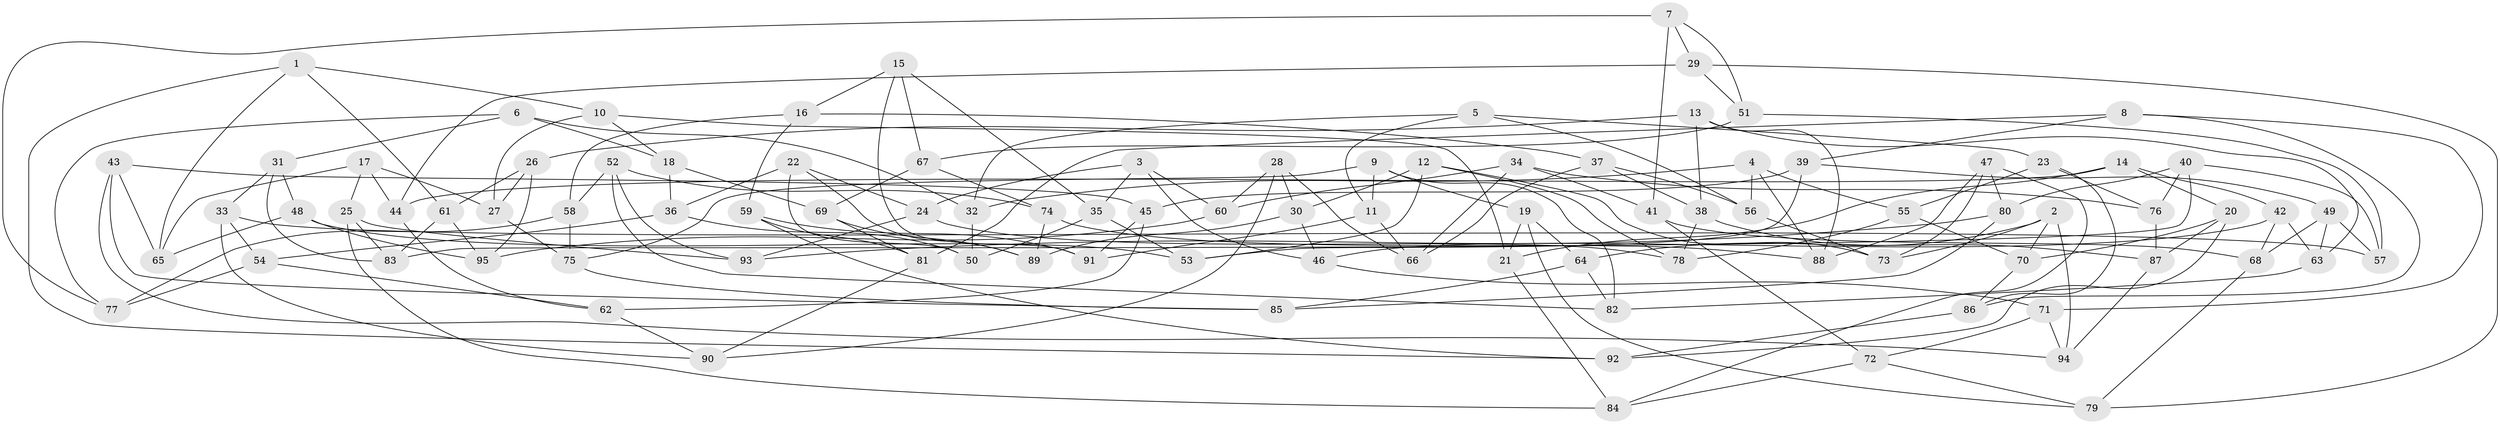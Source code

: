 // Generated by graph-tools (version 1.1) at 2025/50/03/09/25 03:50:45]
// undirected, 95 vertices, 190 edges
graph export_dot {
graph [start="1"]
  node [color=gray90,style=filled];
  1;
  2;
  3;
  4;
  5;
  6;
  7;
  8;
  9;
  10;
  11;
  12;
  13;
  14;
  15;
  16;
  17;
  18;
  19;
  20;
  21;
  22;
  23;
  24;
  25;
  26;
  27;
  28;
  29;
  30;
  31;
  32;
  33;
  34;
  35;
  36;
  37;
  38;
  39;
  40;
  41;
  42;
  43;
  44;
  45;
  46;
  47;
  48;
  49;
  50;
  51;
  52;
  53;
  54;
  55;
  56;
  57;
  58;
  59;
  60;
  61;
  62;
  63;
  64;
  65;
  66;
  67;
  68;
  69;
  70;
  71;
  72;
  73;
  74;
  75;
  76;
  77;
  78;
  79;
  80;
  81;
  82;
  83;
  84;
  85;
  86;
  87;
  88;
  89;
  90;
  91;
  92;
  93;
  94;
  95;
  1 -- 61;
  1 -- 10;
  1 -- 92;
  1 -- 65;
  2 -- 94;
  2 -- 64;
  2 -- 70;
  2 -- 73;
  3 -- 46;
  3 -- 24;
  3 -- 35;
  3 -- 60;
  4 -- 32;
  4 -- 56;
  4 -- 88;
  4 -- 55;
  5 -- 23;
  5 -- 56;
  5 -- 32;
  5 -- 11;
  6 -- 31;
  6 -- 77;
  6 -- 32;
  6 -- 18;
  7 -- 51;
  7 -- 77;
  7 -- 29;
  7 -- 41;
  8 -- 86;
  8 -- 71;
  8 -- 39;
  8 -- 81;
  9 -- 75;
  9 -- 82;
  9 -- 11;
  9 -- 19;
  10 -- 27;
  10 -- 18;
  10 -- 21;
  11 -- 91;
  11 -- 66;
  12 -- 78;
  12 -- 53;
  12 -- 30;
  12 -- 73;
  13 -- 38;
  13 -- 88;
  13 -- 26;
  13 -- 63;
  14 -- 21;
  14 -- 20;
  14 -- 42;
  14 -- 44;
  15 -- 91;
  15 -- 67;
  15 -- 16;
  15 -- 35;
  16 -- 58;
  16 -- 37;
  16 -- 59;
  17 -- 27;
  17 -- 65;
  17 -- 25;
  17 -- 44;
  18 -- 69;
  18 -- 36;
  19 -- 64;
  19 -- 79;
  19 -- 21;
  20 -- 92;
  20 -- 87;
  20 -- 70;
  21 -- 84;
  22 -- 24;
  22 -- 36;
  22 -- 50;
  22 -- 89;
  23 -- 55;
  23 -- 76;
  23 -- 86;
  24 -- 78;
  24 -- 93;
  25 -- 84;
  25 -- 83;
  25 -- 93;
  26 -- 95;
  26 -- 61;
  26 -- 27;
  27 -- 75;
  28 -- 60;
  28 -- 30;
  28 -- 90;
  28 -- 66;
  29 -- 51;
  29 -- 44;
  29 -- 79;
  30 -- 46;
  30 -- 89;
  31 -- 48;
  31 -- 83;
  31 -- 33;
  32 -- 50;
  33 -- 90;
  33 -- 57;
  33 -- 54;
  34 -- 60;
  34 -- 76;
  34 -- 41;
  34 -- 66;
  35 -- 53;
  35 -- 50;
  36 -- 50;
  36 -- 54;
  37 -- 38;
  37 -- 66;
  37 -- 56;
  38 -- 87;
  38 -- 78;
  39 -- 45;
  39 -- 49;
  39 -- 53;
  40 -- 57;
  40 -- 80;
  40 -- 83;
  40 -- 76;
  41 -- 72;
  41 -- 68;
  42 -- 46;
  42 -- 63;
  42 -- 68;
  43 -- 45;
  43 -- 94;
  43 -- 85;
  43 -- 65;
  44 -- 62;
  45 -- 91;
  45 -- 62;
  46 -- 71;
  47 -- 73;
  47 -- 88;
  47 -- 84;
  47 -- 80;
  48 -- 95;
  48 -- 65;
  48 -- 53;
  49 -- 68;
  49 -- 57;
  49 -- 63;
  51 -- 57;
  51 -- 67;
  52 -- 93;
  52 -- 82;
  52 -- 58;
  52 -- 74;
  54 -- 77;
  54 -- 62;
  55 -- 78;
  55 -- 70;
  56 -- 73;
  58 -- 75;
  58 -- 77;
  59 -- 81;
  59 -- 92;
  59 -- 91;
  60 -- 95;
  61 -- 95;
  61 -- 83;
  62 -- 90;
  63 -- 82;
  64 -- 85;
  64 -- 82;
  67 -- 69;
  67 -- 74;
  68 -- 79;
  69 -- 89;
  69 -- 81;
  70 -- 86;
  71 -- 72;
  71 -- 94;
  72 -- 79;
  72 -- 84;
  74 -- 88;
  74 -- 89;
  75 -- 85;
  76 -- 87;
  80 -- 85;
  80 -- 93;
  81 -- 90;
  86 -- 92;
  87 -- 94;
}
